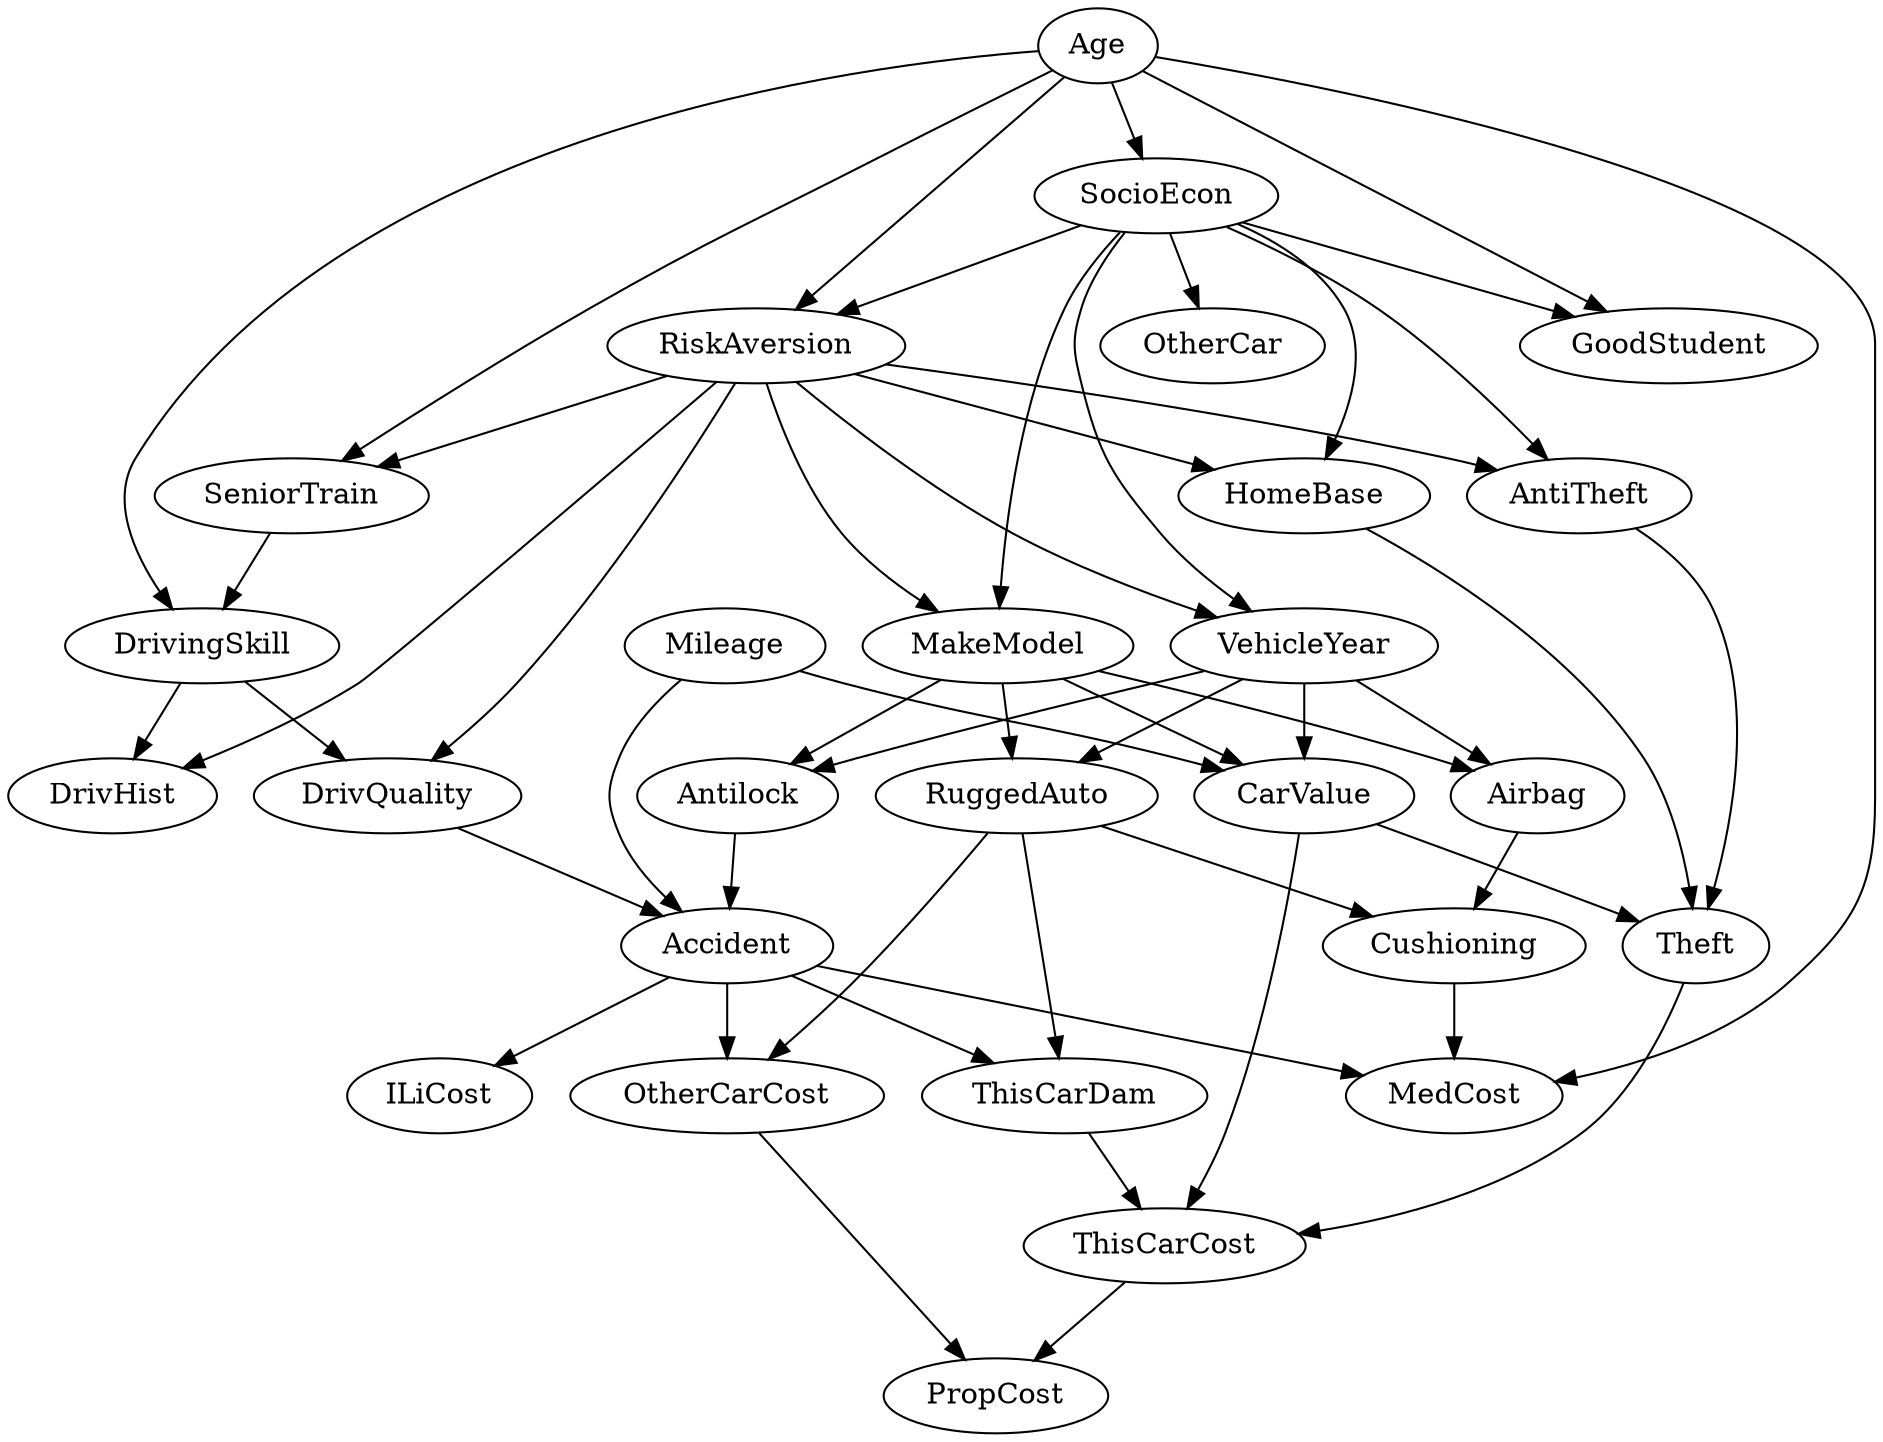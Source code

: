 strict digraph G {
RiskAversion;
Antilock;
SocioEcon;
OtherCarCost;
MedCost;
Mileage;
AntiTheft;
GoodStudent;
MakeModel;
DrivQuality;
DrivHist;
ThisCarCost;
PropCost;
Age;
Cushioning;
SeniorTrain;
ILiCost;
DrivingSkill;
VehicleYear;
Accident;
Theft;
CarValue;
Airbag;
RuggedAuto;
OtherCar;
ThisCarDam;
HomeBase;
RiskAversion -> HomeBase;
RiskAversion -> MakeModel;
RiskAversion -> SeniorTrain;
RiskAversion -> VehicleYear;
RiskAversion -> DrivHist;
RiskAversion -> DrivQuality;
RiskAversion -> AntiTheft;
Antilock -> Accident;
SocioEcon -> GoodStudent;
SocioEcon -> RiskAversion;
SocioEcon -> HomeBase;
SocioEcon -> MakeModel;
SocioEcon -> VehicleYear;
SocioEcon -> OtherCar;
SocioEcon -> AntiTheft;
OtherCarCost -> PropCost;
Mileage -> Accident;
Mileage -> CarValue;
AntiTheft -> Theft;
MakeModel -> CarValue;
MakeModel -> Antilock;
MakeModel -> Airbag;
MakeModel -> RuggedAuto;
DrivQuality -> Accident;
ThisCarCost -> PropCost;
Age -> GoodStudent;
Age -> RiskAversion;
Age -> DrivingSkill;
Age -> SocioEcon;
Age -> SeniorTrain;
Age -> MedCost;
Cushioning -> MedCost;
SeniorTrain -> DrivingSkill;
DrivingSkill -> DrivHist;
DrivingSkill -> DrivQuality;
VehicleYear -> CarValue;
VehicleYear -> Antilock;
VehicleYear -> Airbag;
VehicleYear -> RuggedAuto;
Accident -> ILiCost;
Accident -> MedCost;
Accident -> OtherCarCost;
Accident -> ThisCarDam;
Theft -> ThisCarCost;
CarValue -> Theft;
CarValue -> ThisCarCost;
Airbag -> Cushioning;
RuggedAuto -> OtherCarCost;
RuggedAuto -> ThisCarDam;
RuggedAuto -> Cushioning;
ThisCarDam -> ThisCarCost;
HomeBase -> Theft;
}
